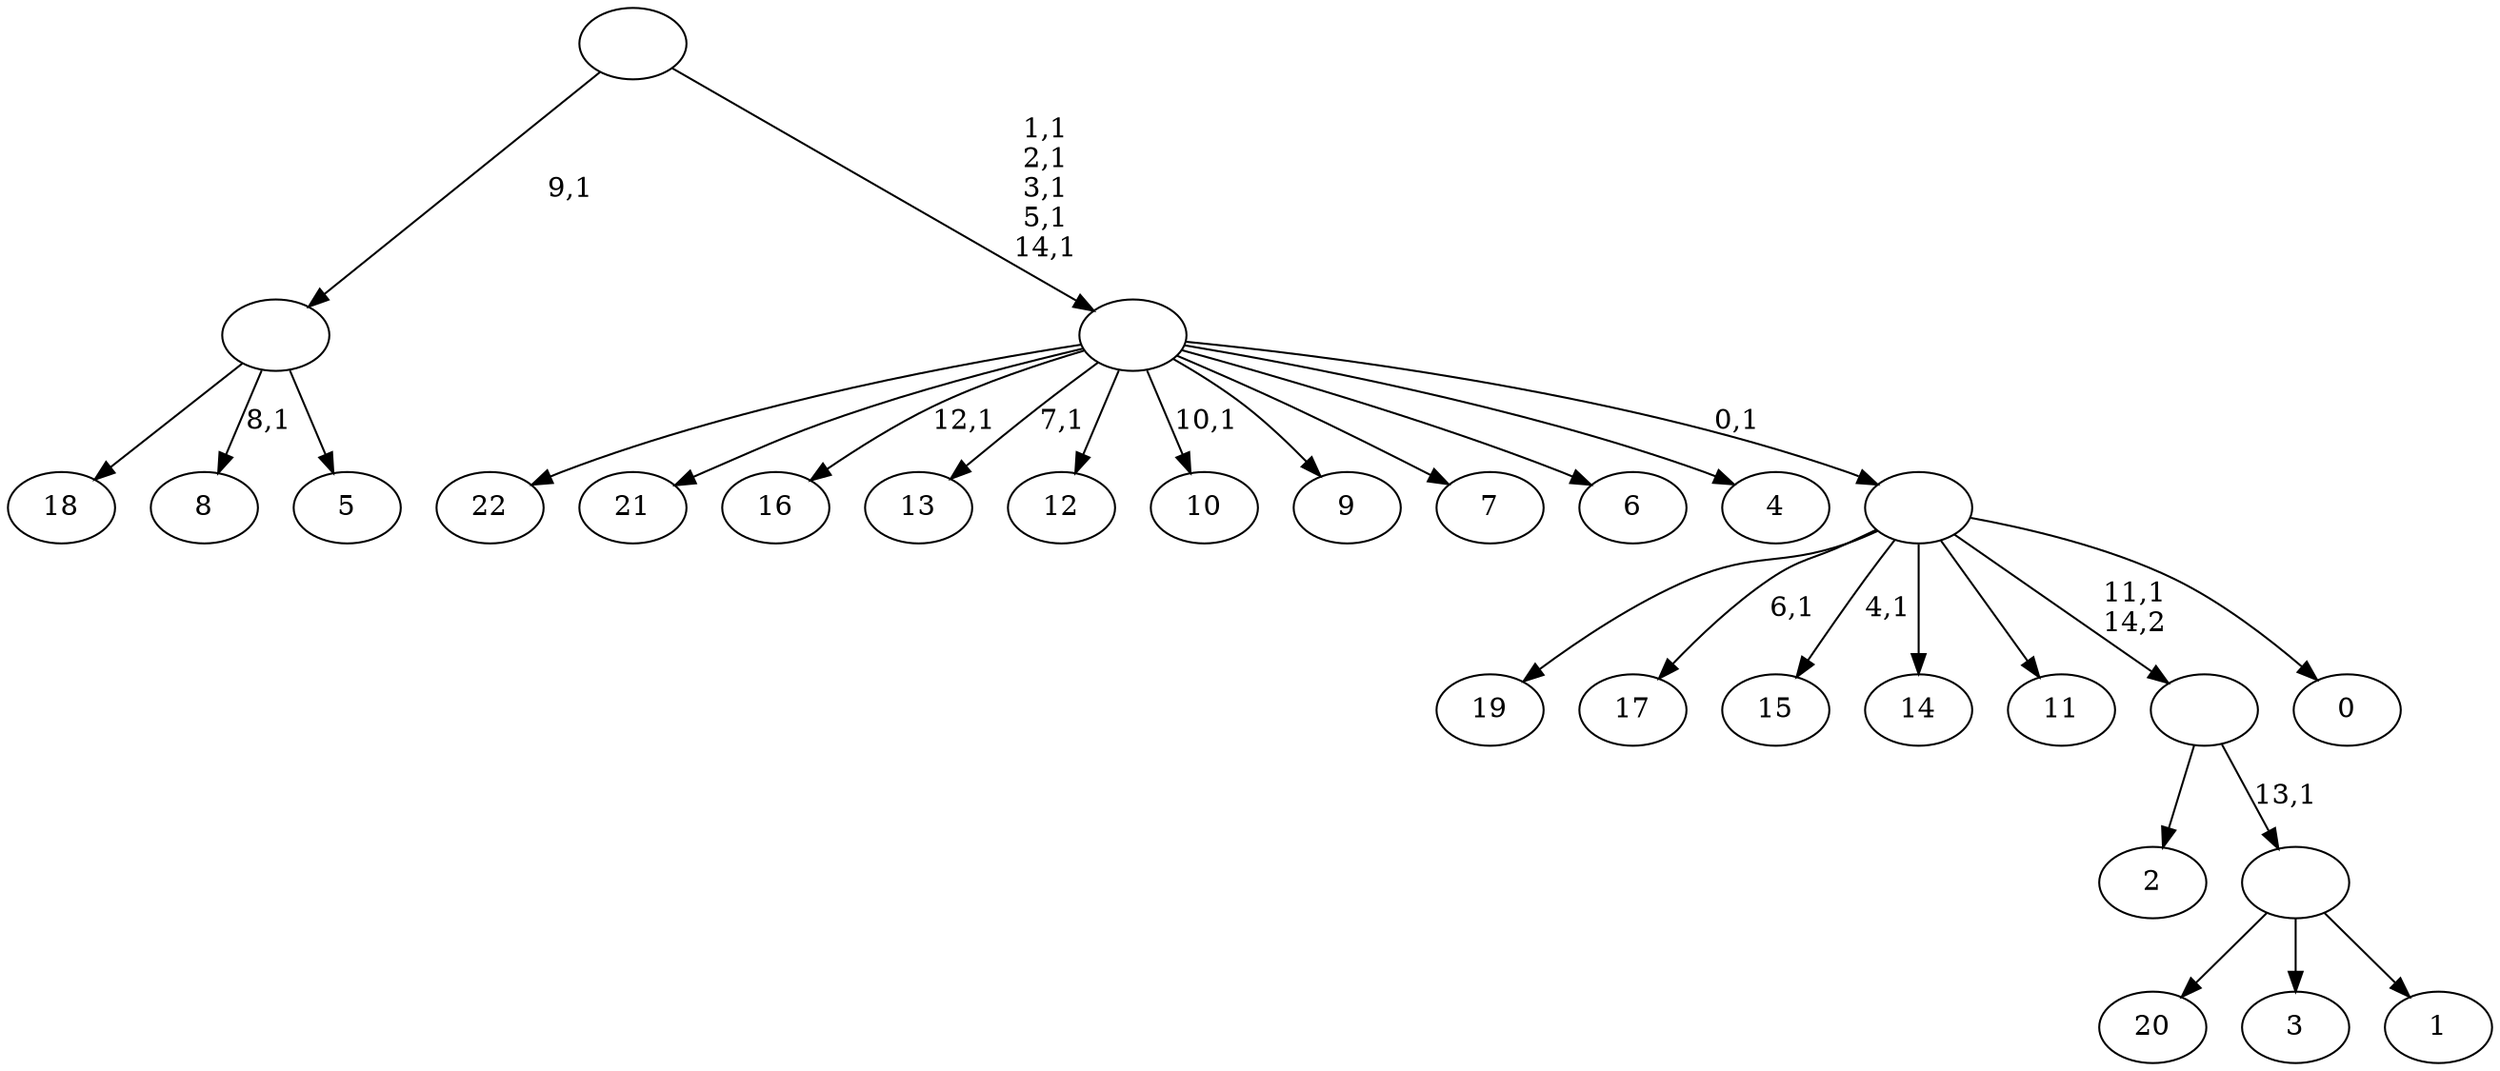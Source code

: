 digraph T {
	38 [label="22"]
	37 [label="21"]
	36 [label="20"]
	35 [label="19"]
	34 [label="18"]
	33 [label="17"]
	31 [label="16"]
	29 [label="15"]
	27 [label="14"]
	26 [label="13"]
	24 [label="12"]
	23 [label="11"]
	22 [label="10"]
	20 [label="9"]
	19 [label="8"]
	17 [label="7"]
	16 [label="6"]
	15 [label="5"]
	14 [label=""]
	13 [label="4"]
	12 [label="3"]
	11 [label="2"]
	10 [label="1"]
	9 [label=""]
	8 [label=""]
	7 [label="0"]
	6 [label=""]
	5 [label=""]
	0 [label=""]
	14 -> 19 [label="8,1"]
	14 -> 34 [label=""]
	14 -> 15 [label=""]
	9 -> 36 [label=""]
	9 -> 12 [label=""]
	9 -> 10 [label=""]
	8 -> 11 [label=""]
	8 -> 9 [label="13,1"]
	6 -> 29 [label="4,1"]
	6 -> 33 [label="6,1"]
	6 -> 35 [label=""]
	6 -> 27 [label=""]
	6 -> 23 [label=""]
	6 -> 8 [label="11,1\n14,2"]
	6 -> 7 [label=""]
	5 -> 22 [label="10,1"]
	5 -> 26 [label="7,1"]
	5 -> 31 [label="12,1"]
	5 -> 38 [label=""]
	5 -> 37 [label=""]
	5 -> 24 [label=""]
	5 -> 20 [label=""]
	5 -> 17 [label=""]
	5 -> 16 [label=""]
	5 -> 13 [label=""]
	5 -> 6 [label="0,1"]
	0 -> 5 [label="1,1\n2,1\n3,1\n5,1\n14,1"]
	0 -> 14 [label="9,1"]
}
